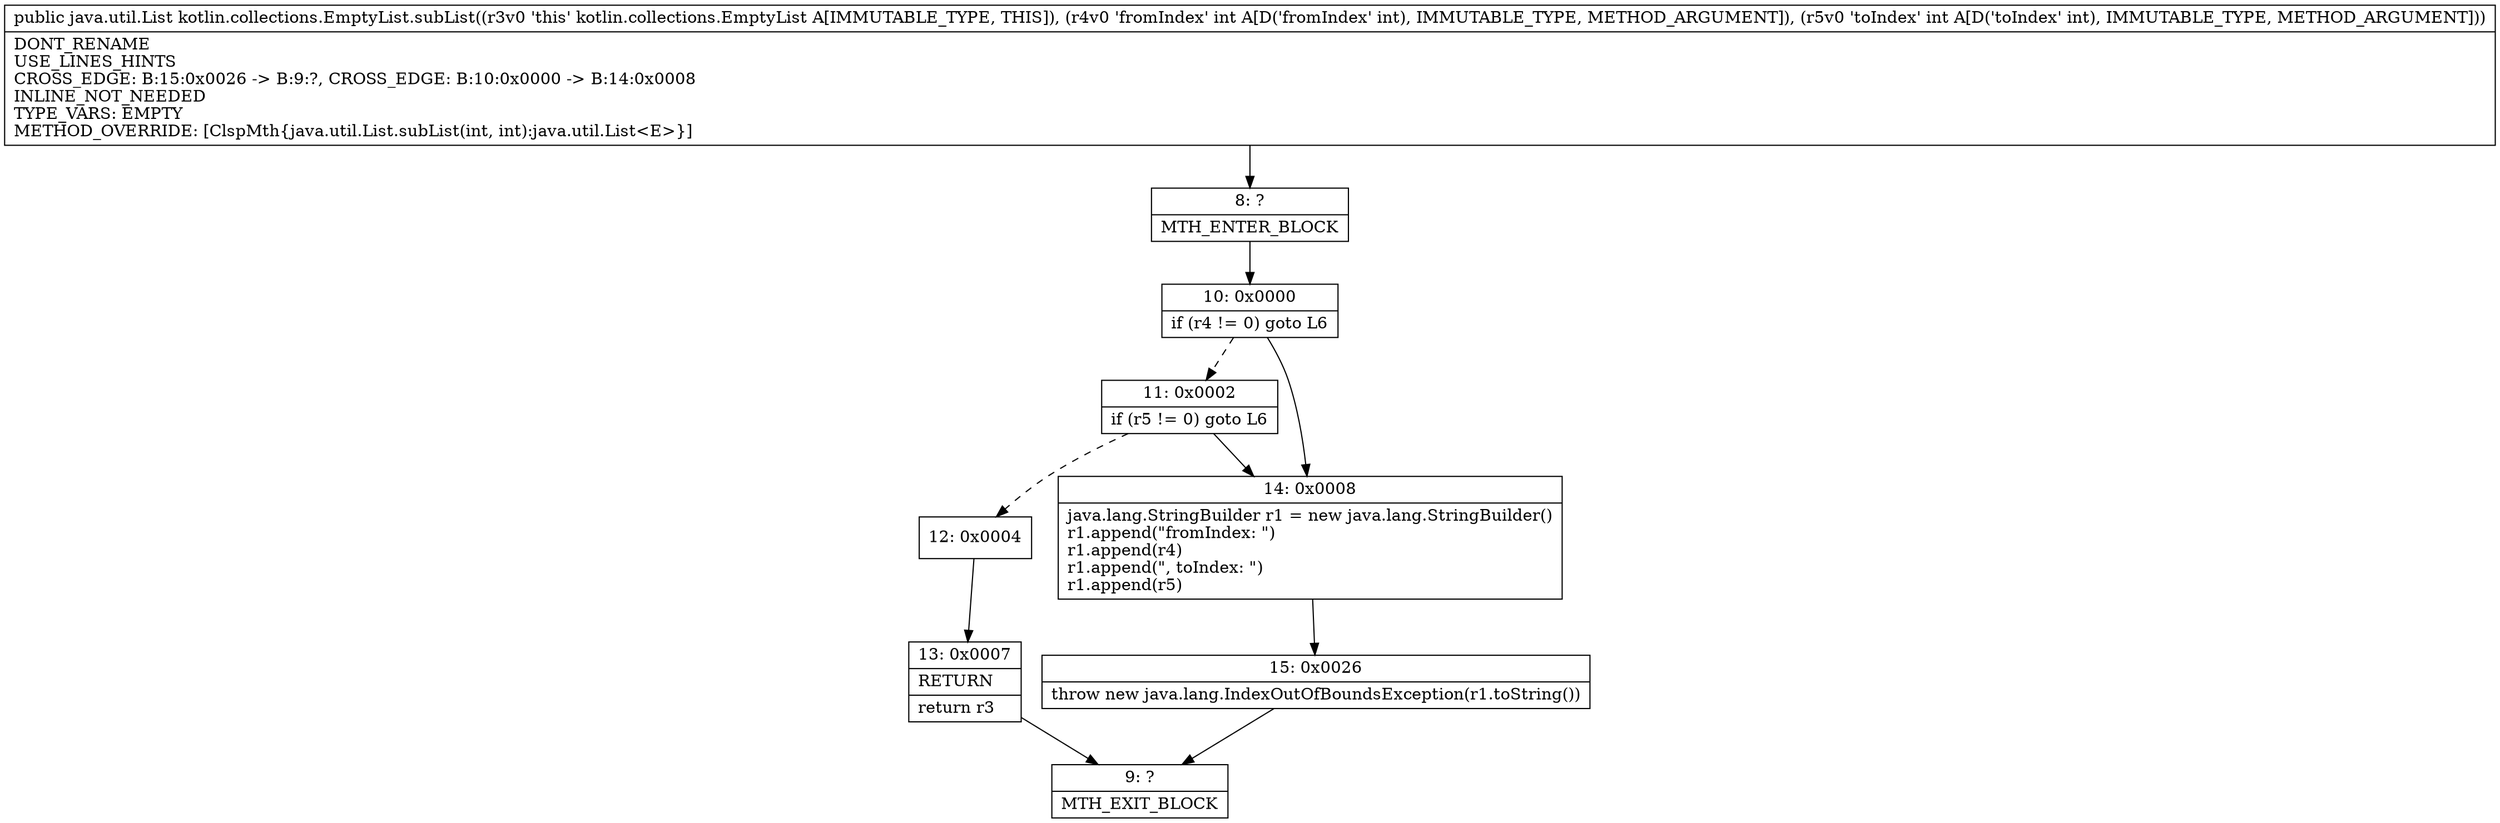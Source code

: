 digraph "CFG forkotlin.collections.EmptyList.subList(II)Ljava\/util\/List;" {
Node_8 [shape=record,label="{8\:\ ?|MTH_ENTER_BLOCK\l}"];
Node_10 [shape=record,label="{10\:\ 0x0000|if (r4 != 0) goto L6\l}"];
Node_11 [shape=record,label="{11\:\ 0x0002|if (r5 != 0) goto L6\l}"];
Node_12 [shape=record,label="{12\:\ 0x0004}"];
Node_13 [shape=record,label="{13\:\ 0x0007|RETURN\l|return r3\l}"];
Node_9 [shape=record,label="{9\:\ ?|MTH_EXIT_BLOCK\l}"];
Node_14 [shape=record,label="{14\:\ 0x0008|java.lang.StringBuilder r1 = new java.lang.StringBuilder()\lr1.append(\"fromIndex: \")\lr1.append(r4)\lr1.append(\", toIndex: \")\lr1.append(r5)\l}"];
Node_15 [shape=record,label="{15\:\ 0x0026|throw new java.lang.IndexOutOfBoundsException(r1.toString())\l}"];
MethodNode[shape=record,label="{public java.util.List kotlin.collections.EmptyList.subList((r3v0 'this' kotlin.collections.EmptyList A[IMMUTABLE_TYPE, THIS]), (r4v0 'fromIndex' int A[D('fromIndex' int), IMMUTABLE_TYPE, METHOD_ARGUMENT]), (r5v0 'toIndex' int A[D('toIndex' int), IMMUTABLE_TYPE, METHOD_ARGUMENT]))  | DONT_RENAME\lUSE_LINES_HINTS\lCROSS_EDGE: B:15:0x0026 \-\> B:9:?, CROSS_EDGE: B:10:0x0000 \-\> B:14:0x0008\lINLINE_NOT_NEEDED\lTYPE_VARS: EMPTY\lMETHOD_OVERRIDE: [ClspMth\{java.util.List.subList(int, int):java.util.List\<E\>\}]\l}"];
MethodNode -> Node_8;Node_8 -> Node_10;
Node_10 -> Node_11[style=dashed];
Node_10 -> Node_14;
Node_11 -> Node_12[style=dashed];
Node_11 -> Node_14;
Node_12 -> Node_13;
Node_13 -> Node_9;
Node_14 -> Node_15;
Node_15 -> Node_9;
}

